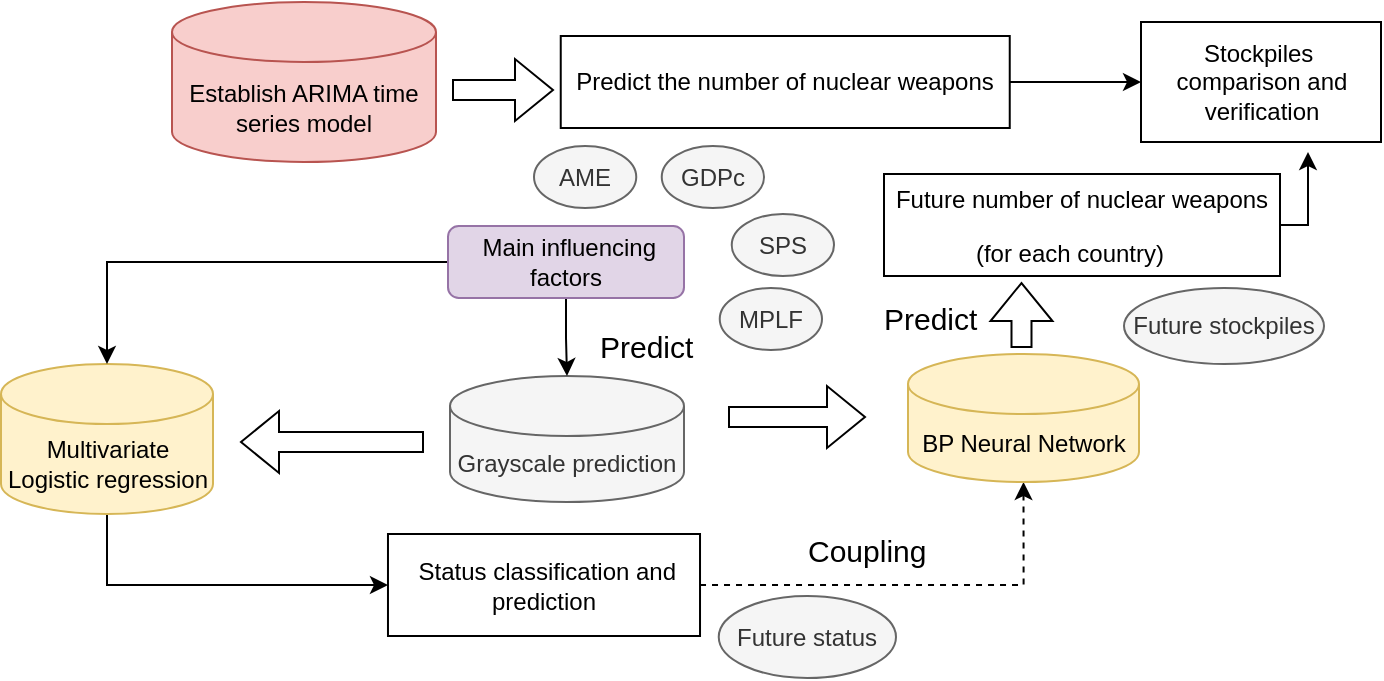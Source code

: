 <mxfile version="20.6.0" type="github">
  <diagram id="mv4nk1A38Yp5HmkPocNp" name="第 1 页">
    <mxGraphModel dx="995" dy="-2743" grid="1" gridSize="10" guides="1" tooltips="1" connect="1" arrows="1" fold="1" page="1" pageScale="1" pageWidth="1169" pageHeight="827" math="0" shadow="0">
      <root>
        <mxCell id="0" />
        <mxCell id="1" parent="0" />
        <mxCell id="dPrLqPhTyrWjlMOtwlhc-1" style="edgeStyle=orthogonalEdgeStyle;rounded=0;orthogonalLoop=1;jettySize=auto;html=1;exitX=1;exitY=0.5;exitDx=0;exitDy=0;fontSize=15;" edge="1" parent="1" source="dPrLqPhTyrWjlMOtwlhc-2">
          <mxGeometry relative="1" as="geometry">
            <mxPoint x="840" y="3428" as="targetPoint" />
          </mxGeometry>
        </mxCell>
        <mxCell id="dPrLqPhTyrWjlMOtwlhc-2" value="&lt;p align=&quot;justify&quot;&gt;&lt;span&gt;Future number of nuclear &lt;/span&gt;&lt;span&gt;weapons &lt;br&gt;&lt;/span&gt;&lt;/p&gt;&lt;p align=&quot;justify&quot;&gt;&lt;span&gt;&amp;nbsp;&amp;nbsp;&amp;nbsp;&amp;nbsp;&amp;nbsp;&amp;nbsp;&amp;nbsp;&amp;nbsp;&amp;nbsp;&amp;nbsp;&amp;nbsp; (for each &lt;/span&gt;&lt;span&gt;country)&lt;/span&gt;&lt;/p&gt;" style="rounded=0;whiteSpace=wrap;html=1;" vertex="1" parent="1">
          <mxGeometry x="628" y="3439" width="198" height="51" as="geometry" />
        </mxCell>
        <mxCell id="dPrLqPhTyrWjlMOtwlhc-3" style="edgeStyle=orthogonalEdgeStyle;rounded=0;orthogonalLoop=1;jettySize=auto;html=1;exitX=1;exitY=0.5;exitDx=0;exitDy=0;" edge="1" parent="1" source="dPrLqPhTyrWjlMOtwlhc-4" target="dPrLqPhTyrWjlMOtwlhc-7">
          <mxGeometry relative="1" as="geometry" />
        </mxCell>
        <mxCell id="dPrLqPhTyrWjlMOtwlhc-4" value="&lt;p&gt;&lt;span&gt;Predict the number of nuclear weapons&lt;/span&gt;&lt;/p&gt;" style="rounded=0;whiteSpace=wrap;html=1;" vertex="1" parent="1">
          <mxGeometry x="466.37" y="3370" width="224.5" height="46" as="geometry" />
        </mxCell>
        <mxCell id="dPrLqPhTyrWjlMOtwlhc-5" style="edgeStyle=orthogonalEdgeStyle;rounded=0;orthogonalLoop=1;jettySize=auto;html=1;exitX=1;exitY=0.5;exitDx=0;exitDy=0;entryX=0.5;entryY=1;entryDx=0;entryDy=0;entryPerimeter=0;dashed=1;" edge="1" parent="1" source="dPrLqPhTyrWjlMOtwlhc-6" target="dPrLqPhTyrWjlMOtwlhc-16">
          <mxGeometry relative="1" as="geometry" />
        </mxCell>
        <mxCell id="dPrLqPhTyrWjlMOtwlhc-6" value="&lt;p&gt;&lt;span&gt;&amp;nbsp;Status classification and prediction&lt;/span&gt;&lt;/p&gt;" style="rounded=0;whiteSpace=wrap;html=1;" vertex="1" parent="1">
          <mxGeometry x="379.99" y="3619" width="156.02" height="51" as="geometry" />
        </mxCell>
        <mxCell id="dPrLqPhTyrWjlMOtwlhc-7" value="&lt;span&gt;Stockpiles&amp;nbsp; comparison and verification&lt;/span&gt;" style="rounded=0;whiteSpace=wrap;html=1;" vertex="1" parent="1">
          <mxGeometry x="756.5" y="3363" width="120" height="60" as="geometry" />
        </mxCell>
        <mxCell id="dPrLqPhTyrWjlMOtwlhc-8" value="&lt;p&gt;&lt;span&gt;Establish &lt;/span&gt;&lt;span&gt;ARIMA time series model &lt;br&gt;&lt;/span&gt;&lt;/p&gt;" style="shape=cylinder3;whiteSpace=wrap;html=1;boundedLbl=1;backgroundOutline=1;size=15;fillColor=#f8cecc;strokeColor=#b85450;" vertex="1" parent="1">
          <mxGeometry x="272" y="3353" width="132" height="80" as="geometry" />
        </mxCell>
        <mxCell id="dPrLqPhTyrWjlMOtwlhc-9" value="&lt;span&gt;Grayscale prediction&lt;/span&gt;" style="shape=cylinder3;whiteSpace=wrap;html=1;boundedLbl=1;backgroundOutline=1;size=15;fillColor=#f5f5f5;fontColor=#333333;strokeColor=#666666;" vertex="1" parent="1">
          <mxGeometry x="411" y="3540" width="117" height="63" as="geometry" />
        </mxCell>
        <mxCell id="dPrLqPhTyrWjlMOtwlhc-10" style="edgeStyle=orthogonalEdgeStyle;rounded=0;orthogonalLoop=1;jettySize=auto;html=1;exitX=0.5;exitY=1;exitDx=0;exitDy=0;exitPerimeter=0;entryX=0;entryY=0.5;entryDx=0;entryDy=0;" edge="1" parent="1" source="dPrLqPhTyrWjlMOtwlhc-11" target="dPrLqPhTyrWjlMOtwlhc-6">
          <mxGeometry relative="1" as="geometry" />
        </mxCell>
        <mxCell id="dPrLqPhTyrWjlMOtwlhc-11" value="&lt;span&gt;Multivariate Logistic regression&lt;/span&gt;" style="shape=cylinder3;whiteSpace=wrap;html=1;boundedLbl=1;backgroundOutline=1;size=15;fillColor=#fff2cc;strokeColor=#d6b656;" vertex="1" parent="1">
          <mxGeometry x="186.5" y="3534" width="106" height="75" as="geometry" />
        </mxCell>
        <mxCell id="dPrLqPhTyrWjlMOtwlhc-12" value="" style="edgeStyle=orthogonalEdgeStyle;rounded=0;orthogonalLoop=1;jettySize=auto;html=1;" edge="1" parent="1" source="dPrLqPhTyrWjlMOtwlhc-14" target="dPrLqPhTyrWjlMOtwlhc-11">
          <mxGeometry relative="1" as="geometry" />
        </mxCell>
        <mxCell id="dPrLqPhTyrWjlMOtwlhc-13" value="" style="edgeStyle=orthogonalEdgeStyle;rounded=0;orthogonalLoop=1;jettySize=auto;html=1;" edge="1" parent="1" source="dPrLqPhTyrWjlMOtwlhc-14" target="dPrLqPhTyrWjlMOtwlhc-9">
          <mxGeometry relative="1" as="geometry" />
        </mxCell>
        <mxCell id="dPrLqPhTyrWjlMOtwlhc-14" value="&lt;span&gt;&amp;nbsp;Main influencing factors&lt;/span&gt;" style="rounded=1;whiteSpace=wrap;html=1;fillColor=#e1d5e7;strokeColor=#9673a6;" vertex="1" parent="1">
          <mxGeometry x="410" y="3465" width="118" height="36" as="geometry" />
        </mxCell>
        <mxCell id="dPrLqPhTyrWjlMOtwlhc-15" value="&lt;font style=&quot;font-size: 15px;&quot;&gt;&lt;span&gt;Predict&lt;/span&gt;&lt;/font&gt;" style="text;whiteSpace=wrap;html=1;" vertex="1" parent="1">
          <mxGeometry x="484" y="3510" width="65" height="36" as="geometry" />
        </mxCell>
        <mxCell id="dPrLqPhTyrWjlMOtwlhc-16" value="&lt;span&gt;BP Neural Network&lt;/span&gt;" style="shape=cylinder3;whiteSpace=wrap;html=1;boundedLbl=1;backgroundOutline=1;size=15;fillColor=#fff2cc;strokeColor=#d6b656;" vertex="1" parent="1">
          <mxGeometry x="640" y="3529" width="115.5" height="64" as="geometry" />
        </mxCell>
        <mxCell id="dPrLqPhTyrWjlMOtwlhc-17" value="&lt;font style=&quot;font-size: 15px;&quot;&gt;&lt;span&gt;Coupling&lt;/span&gt;&lt;/font&gt;" style="text;whiteSpace=wrap;html=1;" vertex="1" parent="1">
          <mxGeometry x="587.87" y="3612" width="66" height="32" as="geometry" />
        </mxCell>
        <mxCell id="dPrLqPhTyrWjlMOtwlhc-18" value="" style="shape=flexArrow;endArrow=classic;html=1;rounded=0;" edge="1" parent="1">
          <mxGeometry width="50" height="50" relative="1" as="geometry">
            <mxPoint x="550" y="3560.5" as="sourcePoint" />
            <mxPoint x="619" y="3560.5" as="targetPoint" />
          </mxGeometry>
        </mxCell>
        <mxCell id="dPrLqPhTyrWjlMOtwlhc-19" value="" style="shape=flexArrow;endArrow=classic;html=1;rounded=0;" edge="1" parent="1">
          <mxGeometry width="50" height="50" relative="1" as="geometry">
            <mxPoint x="398" y="3573" as="sourcePoint" />
            <mxPoint x="306" y="3573" as="targetPoint" />
          </mxGeometry>
        </mxCell>
        <mxCell id="dPrLqPhTyrWjlMOtwlhc-20" value="" style="shape=flexArrow;endArrow=classic;html=1;rounded=0;" edge="1" parent="1">
          <mxGeometry width="50" height="50" relative="1" as="geometry">
            <mxPoint x="412" y="3397" as="sourcePoint" />
            <mxPoint x="463" y="3397" as="targetPoint" />
          </mxGeometry>
        </mxCell>
        <mxCell id="dPrLqPhTyrWjlMOtwlhc-21" value="" style="shape=flexArrow;endArrow=classic;html=1;rounded=0;" edge="1" parent="1">
          <mxGeometry width="50" height="50" relative="1" as="geometry">
            <mxPoint x="696.75" y="3526" as="sourcePoint" />
            <mxPoint x="696.75" y="3493" as="targetPoint" />
          </mxGeometry>
        </mxCell>
        <mxCell id="dPrLqPhTyrWjlMOtwlhc-22" value="GDPc" style="ellipse;whiteSpace=wrap;html=1;fillColor=#f5f5f5;strokeColor=#666666;fontColor=#333333;" vertex="1" parent="1">
          <mxGeometry x="516.87" y="3425" width="51.13" height="31" as="geometry" />
        </mxCell>
        <mxCell id="dPrLqPhTyrWjlMOtwlhc-23" value="SPS" style="ellipse;whiteSpace=wrap;html=1;fillColor=#f5f5f5;strokeColor=#666666;fontColor=#333333;" vertex="1" parent="1">
          <mxGeometry x="551.87" y="3459" width="51.13" height="31" as="geometry" />
        </mxCell>
        <mxCell id="dPrLqPhTyrWjlMOtwlhc-24" value="AME" style="ellipse;whiteSpace=wrap;html=1;fillColor=#f5f5f5;strokeColor=#666666;fontColor=#333333;" vertex="1" parent="1">
          <mxGeometry x="453" y="3425" width="51.13" height="31" as="geometry" />
        </mxCell>
        <mxCell id="dPrLqPhTyrWjlMOtwlhc-25" value="MPLF" style="ellipse;whiteSpace=wrap;html=1;fillColor=#f5f5f5;strokeColor=#666666;fontColor=#333333;" vertex="1" parent="1">
          <mxGeometry x="545.87" y="3496" width="51.13" height="31" as="geometry" />
        </mxCell>
        <mxCell id="dPrLqPhTyrWjlMOtwlhc-26" value="&lt;p align=&quot;justify&quot;&gt;&lt;span&gt;Future stockpiles&lt;/span&gt;&lt;span&gt; &lt;br&gt;&lt;/span&gt;&lt;/p&gt;" style="ellipse;whiteSpace=wrap;html=1;fillColor=#f5f5f5;strokeColor=#666666;fontColor=#333333;" vertex="1" parent="1">
          <mxGeometry x="748" y="3496" width="100" height="38" as="geometry" />
        </mxCell>
        <mxCell id="dPrLqPhTyrWjlMOtwlhc-27" value="&lt;p align=&quot;justify&quot;&gt;&lt;span&gt;Future status&lt;/span&gt;&lt;span&gt;&lt;br&gt;&lt;/span&gt;&lt;/p&gt;" style="ellipse;whiteSpace=wrap;html=1;fillColor=#f5f5f5;strokeColor=#666666;fontColor=#333333;" vertex="1" parent="1">
          <mxGeometry x="545.37" y="3650" width="88.63" height="41" as="geometry" />
        </mxCell>
        <mxCell id="dPrLqPhTyrWjlMOtwlhc-28" value="&lt;font style=&quot;font-size: 15px;&quot;&gt;&lt;span&gt;Predict&lt;/span&gt;&lt;/font&gt;" style="text;whiteSpace=wrap;html=1;" vertex="1" parent="1">
          <mxGeometry x="625.5" y="3496" width="65" height="36" as="geometry" />
        </mxCell>
      </root>
    </mxGraphModel>
  </diagram>
</mxfile>
